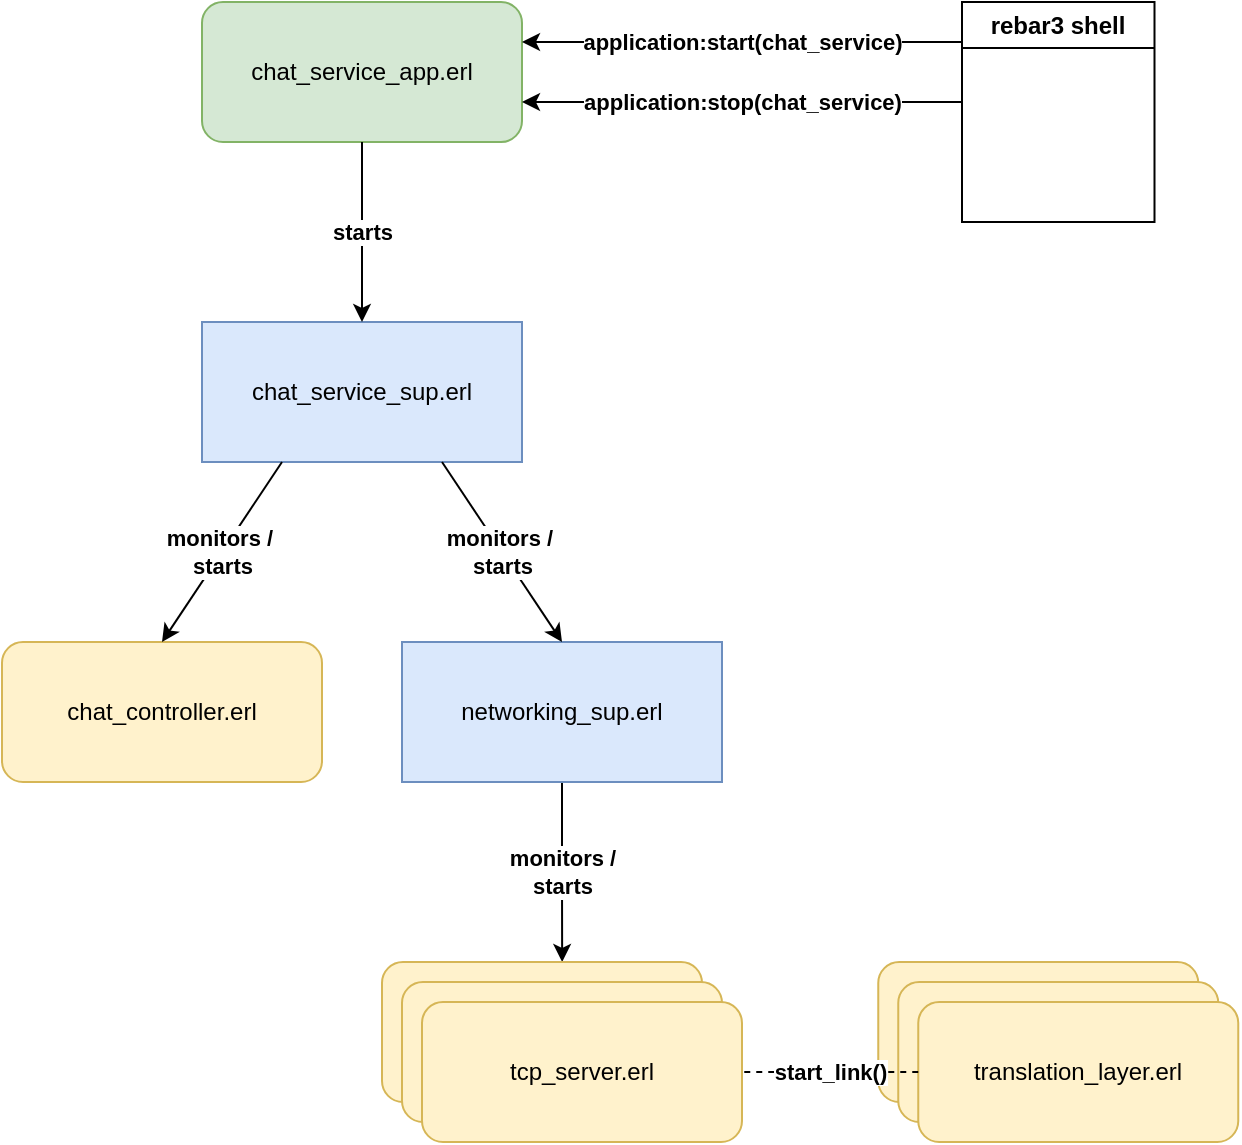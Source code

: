<mxfile version="20.8.16" type="github">
  <diagram name="Page-1" id="DX3c21mfX71W0y9h3Ioc">
    <mxGraphModel dx="1323" dy="1925" grid="1" gridSize="10" guides="1" tooltips="1" connect="1" arrows="1" fold="1" page="1" pageScale="1" pageWidth="850" pageHeight="1100" background="#FFFFFF" math="0" shadow="0">
      <root>
        <mxCell id="0" />
        <mxCell id="1" parent="0" />
        <mxCell id="zZHkfvfWyeacYr9jaNQ6-1" value="chat_service_app.erl" style="rounded=1;whiteSpace=wrap;html=1;fillColor=#d5e8d4;strokeColor=#82b366;" parent="1" vertex="1">
          <mxGeometry x="140" y="40" width="160" height="70" as="geometry" />
        </mxCell>
        <mxCell id="zZHkfvfWyeacYr9jaNQ6-2" value="chat_service_sup.erl" style="rounded=0;whiteSpace=wrap;html=1;fillColor=#dae8fc;strokeColor=#6c8ebf;" parent="1" vertex="1">
          <mxGeometry x="140" y="200" width="160" height="70" as="geometry" />
        </mxCell>
        <mxCell id="zZHkfvfWyeacYr9jaNQ6-6" value="starts" style="endArrow=classic;html=1;rounded=0;entryX=0.5;entryY=0;entryDx=0;entryDy=0;exitX=0.5;exitY=1;exitDx=0;exitDy=0;fillColor=#f5f5f5;strokeColor=#000000;labelBackgroundColor=default;fontColor=default;fontStyle=1;" parent="1" source="zZHkfvfWyeacYr9jaNQ6-1" target="zZHkfvfWyeacYr9jaNQ6-2" edge="1">
          <mxGeometry width="50" height="50" relative="1" as="geometry">
            <mxPoint x="180" y="140" as="sourcePoint" />
            <mxPoint x="220" y="110" as="targetPoint" />
          </mxGeometry>
        </mxCell>
        <mxCell id="zZHkfvfWyeacYr9jaNQ6-7" value="application:start(chat_service)" style="endArrow=classic;html=1;rounded=0;fillColor=#f5f5f5;strokeColor=#000000;labelBackgroundColor=default;fontColor=default;fontStyle=1;" parent="1" edge="1">
          <mxGeometry width="50" height="50" relative="1" as="geometry">
            <mxPoint x="520" y="60" as="sourcePoint" />
            <mxPoint x="300" y="60" as="targetPoint" />
            <mxPoint as="offset" />
          </mxGeometry>
        </mxCell>
        <mxCell id="zZHkfvfWyeacYr9jaNQ6-8" value="application:stop(chat_service)" style="endArrow=classic;html=1;rounded=0;fillColor=#f5f5f5;strokeColor=#000000;labelBackgroundColor=default;fontColor=default;fontStyle=1;" parent="1" edge="1">
          <mxGeometry width="50" height="50" relative="1" as="geometry">
            <mxPoint x="520" y="90" as="sourcePoint" />
            <mxPoint x="300" y="90" as="targetPoint" />
            <mxPoint as="offset" />
          </mxGeometry>
        </mxCell>
        <mxCell id="zZHkfvfWyeacYr9jaNQ6-22" value="monitors /&lt;br&gt;starts" style="edgeStyle=orthogonalEdgeStyle;rounded=0;orthogonalLoop=1;jettySize=auto;html=1;entryX=0.563;entryY=0;entryDx=0;entryDy=0;entryPerimeter=0;fillColor=#f5f5f5;strokeColor=#000000;labelBackgroundColor=default;fontColor=default;fontStyle=1;" parent="1" source="zZHkfvfWyeacYr9jaNQ6-11" target="zZHkfvfWyeacYr9jaNQ6-18" edge="1">
          <mxGeometry relative="1" as="geometry" />
        </mxCell>
        <mxCell id="zZHkfvfWyeacYr9jaNQ6-11" value="networking_sup.erl" style="rounded=0;whiteSpace=wrap;html=1;fillColor=#dae8fc;strokeColor=#6c8ebf;" parent="1" vertex="1">
          <mxGeometry x="240" y="360" width="160" height="70" as="geometry" />
        </mxCell>
        <mxCell id="zZHkfvfWyeacYr9jaNQ6-12" value="chat_controller.erl" style="rounded=1;whiteSpace=wrap;html=1;fillColor=#fff2cc;strokeColor=#d6b656;" parent="1" vertex="1">
          <mxGeometry x="40" y="360" width="160" height="70" as="geometry" />
        </mxCell>
        <mxCell id="zZHkfvfWyeacYr9jaNQ6-14" value="monitors /&amp;nbsp;&lt;br&gt;starts" style="endArrow=classic;html=1;rounded=0;exitX=0.25;exitY=1;exitDx=0;exitDy=0;entryX=0.5;entryY=0;entryDx=0;entryDy=0;labelBackgroundColor=default;fontColor=default;strokeColor=#000000;fontStyle=1;" parent="1" source="zZHkfvfWyeacYr9jaNQ6-2" target="zZHkfvfWyeacYr9jaNQ6-12" edge="1">
          <mxGeometry width="50" height="50" relative="1" as="geometry">
            <mxPoint x="220" y="540" as="sourcePoint" />
            <mxPoint x="270" y="490" as="targetPoint" />
          </mxGeometry>
        </mxCell>
        <mxCell id="zZHkfvfWyeacYr9jaNQ6-15" value="monitors /&amp;nbsp;&lt;br&gt;starts" style="endArrow=classic;html=1;rounded=0;exitX=0.75;exitY=1;exitDx=0;exitDy=0;entryX=0.5;entryY=0;entryDx=0;entryDy=0;fillColor=#f5f5f5;strokeColor=#000000;labelBackgroundColor=default;fontColor=default;fontStyle=1;" parent="1" source="zZHkfvfWyeacYr9jaNQ6-2" target="zZHkfvfWyeacYr9jaNQ6-11" edge="1">
          <mxGeometry width="50" height="50" relative="1" as="geometry">
            <mxPoint x="190" y="280" as="sourcePoint" />
            <mxPoint x="130" y="370" as="targetPoint" />
          </mxGeometry>
        </mxCell>
        <mxCell id="zZHkfvfWyeacYr9jaNQ6-18" value="tcp_server.erl" style="rounded=1;whiteSpace=wrap;html=1;fillColor=#fff2cc;strokeColor=#d6b656;" parent="1" vertex="1">
          <mxGeometry x="230" y="520" width="160" height="70" as="geometry" />
        </mxCell>
        <mxCell id="zZHkfvfWyeacYr9jaNQ6-20" value="tcp_server.erl" style="rounded=1;whiteSpace=wrap;html=1;fillColor=#fff2cc;strokeColor=#d6b656;" parent="1" vertex="1">
          <mxGeometry x="240" y="530" width="160" height="70" as="geometry" />
        </mxCell>
        <mxCell id="zZHkfvfWyeacYr9jaNQ6-21" value="tcp_server.erl" style="rounded=1;whiteSpace=wrap;html=1;fillColor=#fff2cc;strokeColor=#d6b656;" parent="1" vertex="1">
          <mxGeometry x="250" y="540" width="160" height="70" as="geometry" />
        </mxCell>
        <mxCell id="zZHkfvfWyeacYr9jaNQ6-24" value="rebar3 shell" style="swimlane;whiteSpace=wrap;html=1;glass=0;" parent="1" vertex="1">
          <mxGeometry x="520" y="40" width="96.25" height="110" as="geometry" />
        </mxCell>
        <mxCell id="q4WRZdBTh7RxwUNXRX8q-1" value="tcp_server.erl" style="rounded=1;whiteSpace=wrap;html=1;fillColor=#fff2cc;strokeColor=#d6b656;" vertex="1" parent="1">
          <mxGeometry x="478.13" y="520" width="160" height="70" as="geometry" />
        </mxCell>
        <mxCell id="q4WRZdBTh7RxwUNXRX8q-2" value="tcp_server.erl" style="rounded=1;whiteSpace=wrap;html=1;fillColor=#fff2cc;strokeColor=#d6b656;" vertex="1" parent="1">
          <mxGeometry x="488.13" y="530" width="160" height="70" as="geometry" />
        </mxCell>
        <mxCell id="q4WRZdBTh7RxwUNXRX8q-3" value="translation_layer.erl" style="rounded=1;whiteSpace=wrap;html=1;fillColor=#fff2cc;strokeColor=#d6b656;" vertex="1" parent="1">
          <mxGeometry x="498.13" y="540" width="160" height="70" as="geometry" />
        </mxCell>
        <mxCell id="q4WRZdBTh7RxwUNXRX8q-7" value="start_link()" style="endArrow=none;dashed=1;html=1;rounded=0;entryX=1;entryY=0.5;entryDx=0;entryDy=0;exitX=0;exitY=0.5;exitDx=0;exitDy=0;fontStyle=1" edge="1" parent="1" source="q4WRZdBTh7RxwUNXRX8q-3" target="zZHkfvfWyeacYr9jaNQ6-21">
          <mxGeometry width="50" height="50" relative="1" as="geometry">
            <mxPoint x="350" y="430" as="sourcePoint" />
            <mxPoint x="400" y="380" as="targetPoint" />
          </mxGeometry>
        </mxCell>
      </root>
    </mxGraphModel>
  </diagram>
</mxfile>
